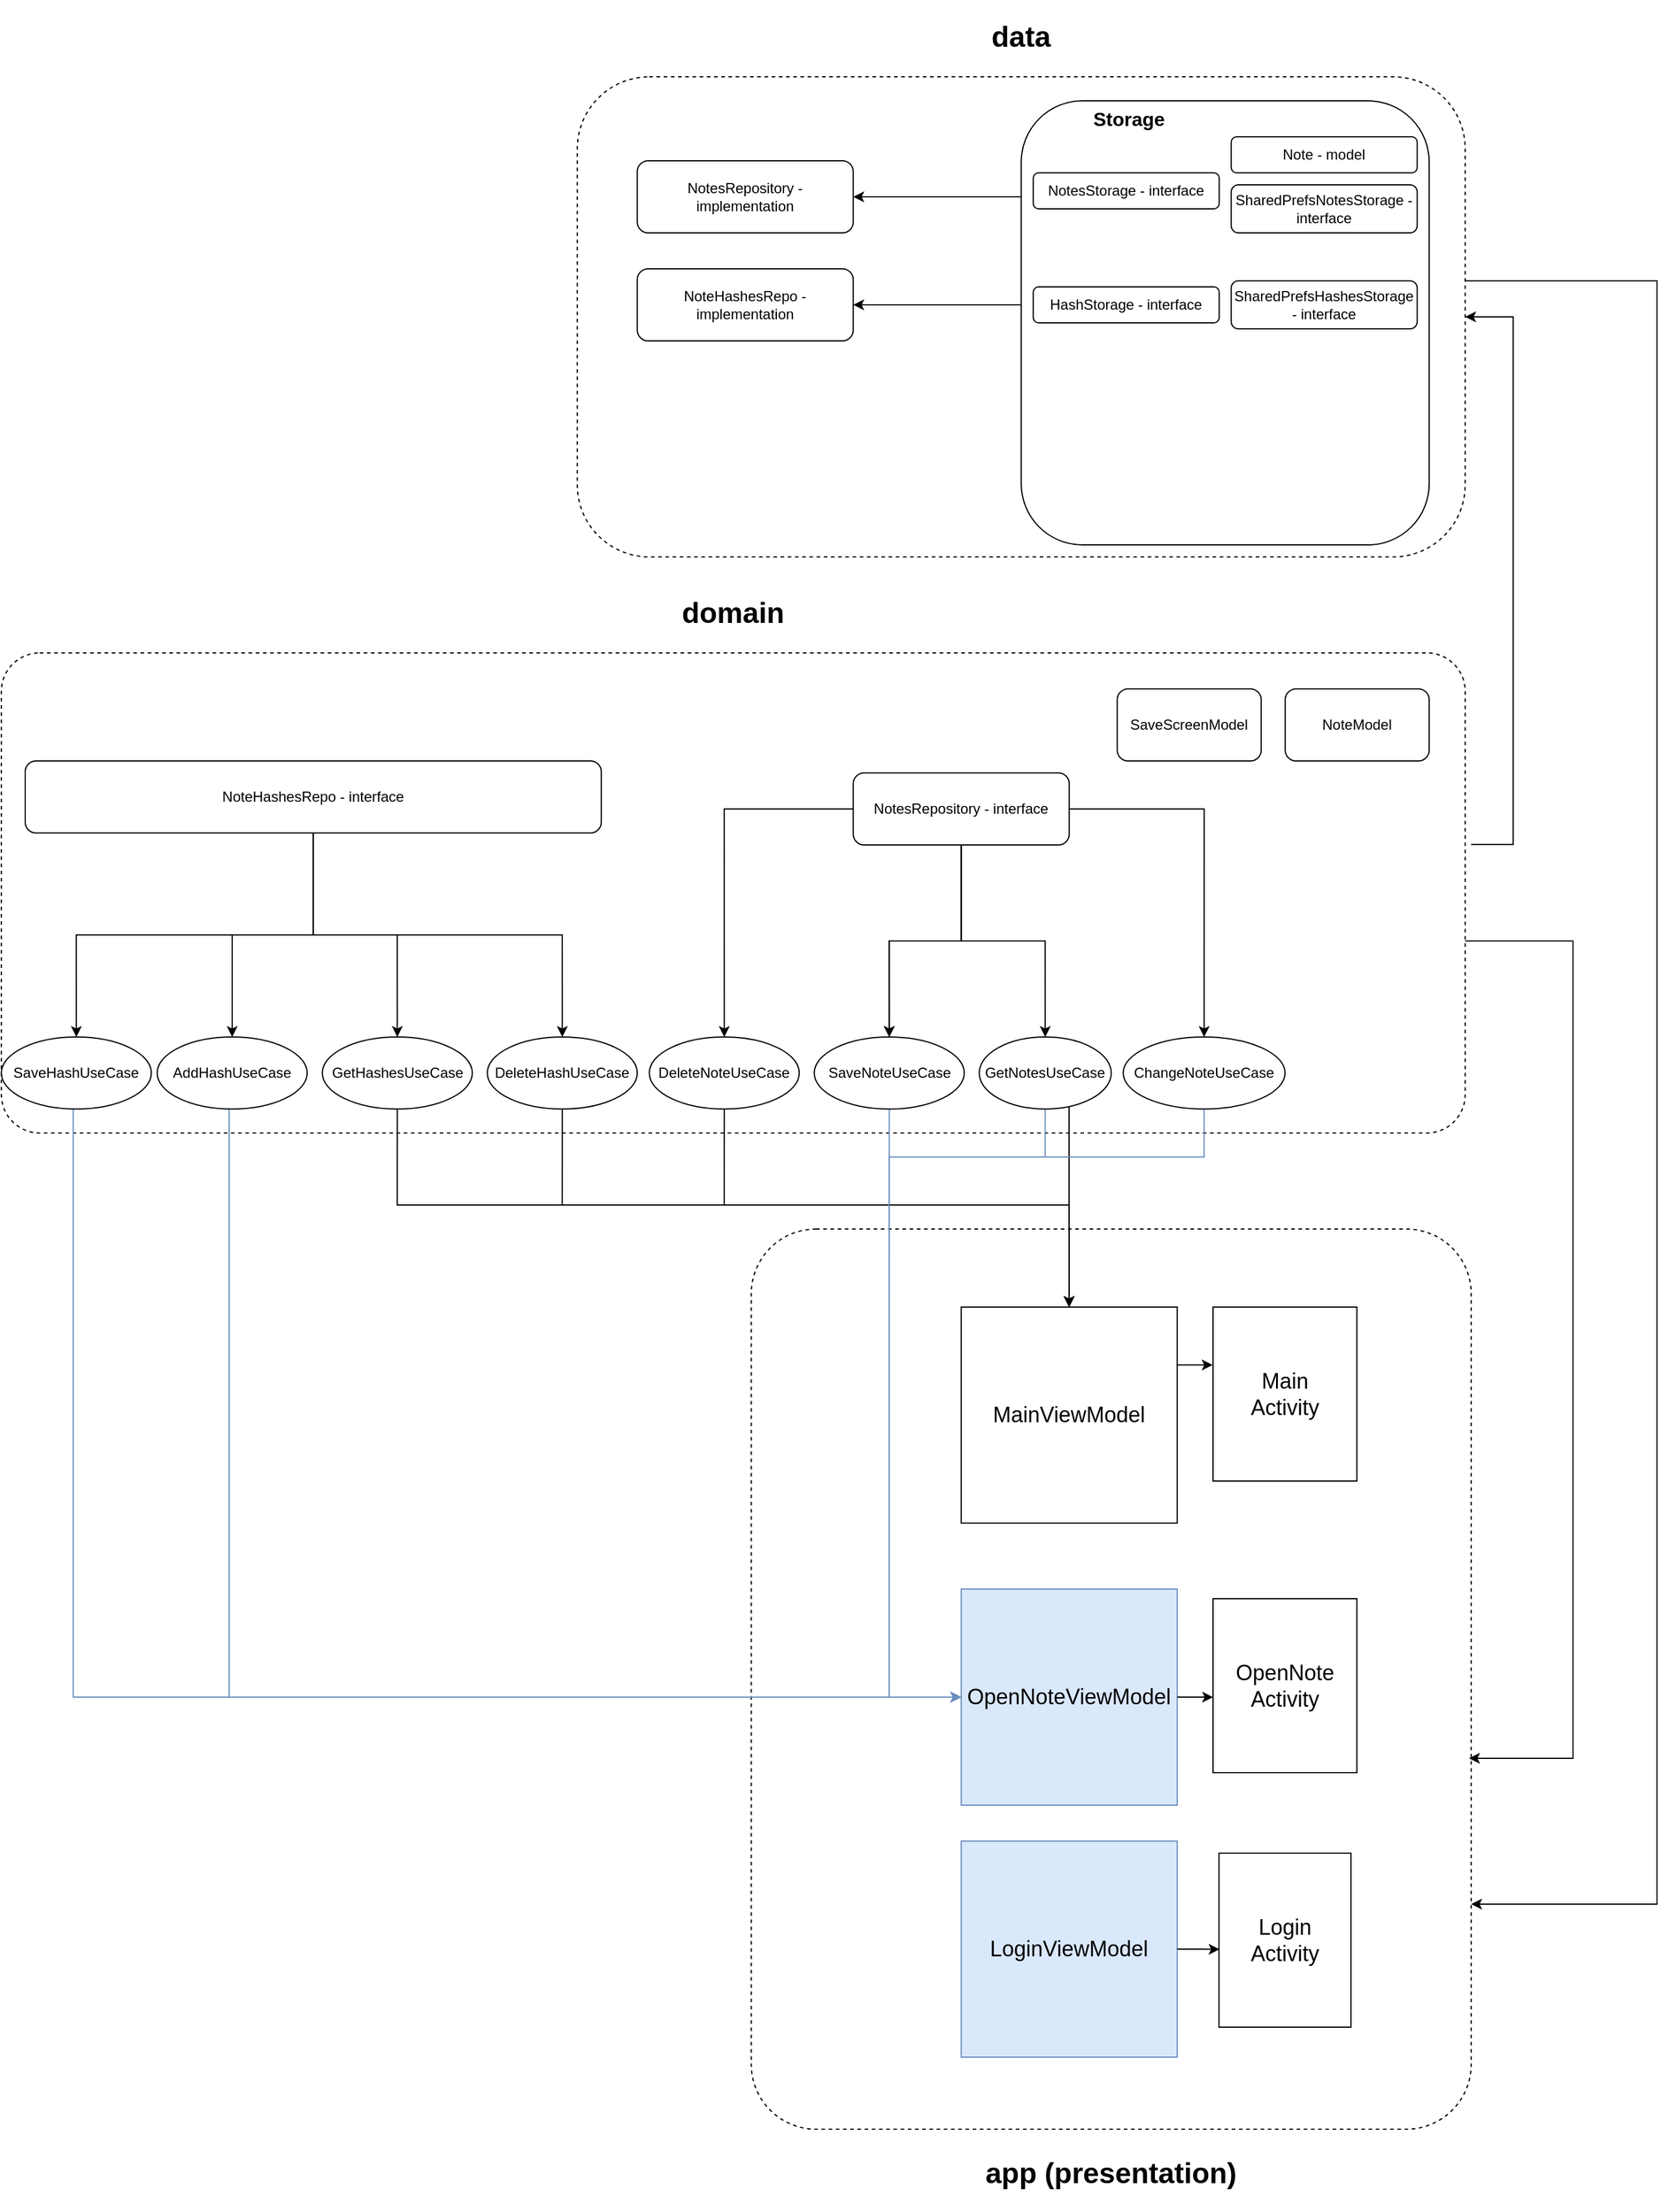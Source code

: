 <mxfile version="24.6.4" type="device">
  <diagram name="Page-1" id="bWyQzHT7sADIjTcHKPr8">
    <mxGraphModel dx="2643" dy="2205" grid="1" gridSize="10" guides="1" tooltips="1" connect="1" arrows="1" fold="1" page="1" pageScale="1" pageWidth="850" pageHeight="1100" math="0" shadow="0">
      <root>
        <mxCell id="0" />
        <mxCell id="1" parent="0" />
        <mxCell id="whq08JJ1iCR2-VEgyyAB-30" style="edgeStyle=orthogonalEdgeStyle;rounded=0;orthogonalLoop=1;jettySize=auto;html=1;entryX=1;entryY=0.5;entryDx=0;entryDy=0;exitX=1.004;exitY=0.399;exitDx=0;exitDy=0;exitPerimeter=0;" parent="1" source="whq08JJ1iCR2-VEgyyAB-1" target="whq08JJ1iCR2-VEgyyAB-4" edge="1">
          <mxGeometry relative="1" as="geometry">
            <mxPoint x="630.14" y="-606.842" as="targetPoint" />
            <Array as="points">
              <mxPoint x="630.14" y="-150" />
              <mxPoint x="630.14" y="-590" />
            </Array>
          </mxGeometry>
        </mxCell>
        <mxCell id="whq08JJ1iCR2-VEgyyAB-1" value="&lt;h1&gt;domain&lt;/h1&gt;" style="rounded=1;whiteSpace=wrap;html=1;arcSize=8;glass=0;shadow=0;dashed=1;verticalAlign=bottom;labelPosition=center;verticalLabelPosition=top;align=center;" parent="1" vertex="1">
          <mxGeometry x="-629.86" y="-310" width="1220" height="400" as="geometry" />
        </mxCell>
        <mxCell id="whq08JJ1iCR2-VEgyyAB-2" value="&lt;h1&gt;&lt;br&gt;&lt;/h1&gt;" style="text;html=1;align=center;verticalAlign=middle;whiteSpace=wrap;rounded=0;" parent="1" vertex="1">
          <mxGeometry x="-237.36" y="-300" width="60" height="30" as="geometry" />
        </mxCell>
        <mxCell id="whq08JJ1iCR2-VEgyyAB-3" value="&lt;h1&gt;app (presentation)&lt;/h1&gt;" style="rounded=1;whiteSpace=wrap;html=1;dashed=1;labelPosition=center;verticalLabelPosition=bottom;align=center;verticalAlign=top;arcSize=9;" parent="1" vertex="1">
          <mxGeometry x="-4.86" y="170" width="600" height="750" as="geometry" />
        </mxCell>
        <mxCell id="guHGlAooCnCdzS0gRjWN-18" style="edgeStyle=orthogonalEdgeStyle;rounded=0;orthogonalLoop=1;jettySize=auto;html=1;entryX=1;entryY=0.75;entryDx=0;entryDy=0;" edge="1" parent="1" source="whq08JJ1iCR2-VEgyyAB-4" target="whq08JJ1iCR2-VEgyyAB-3">
          <mxGeometry relative="1" as="geometry">
            <Array as="points">
              <mxPoint x="750" y="-620" />
              <mxPoint x="750" y="733" />
            </Array>
          </mxGeometry>
        </mxCell>
        <mxCell id="whq08JJ1iCR2-VEgyyAB-4" value="&lt;h1&gt;data&lt;/h1&gt;" style="rounded=1;whiteSpace=wrap;html=1;dashed=1;verticalAlign=bottom;labelPosition=center;verticalLabelPosition=top;align=center;" parent="1" vertex="1">
          <mxGeometry x="-149.86" y="-790" width="740" height="400" as="geometry" />
        </mxCell>
        <mxCell id="whq08JJ1iCR2-VEgyyAB-5" value="&lt;h1&gt;&lt;br&gt;&lt;/h1&gt;" style="text;html=1;align=center;verticalAlign=middle;whiteSpace=wrap;rounded=0;" parent="1" vertex="1">
          <mxGeometry x="12.64" y="500" width="195" height="65" as="geometry" />
        </mxCell>
        <mxCell id="whq08JJ1iCR2-VEgyyAB-6" value="&lt;h1&gt;&lt;br&gt;&lt;/h1&gt;" style="text;html=1;align=center;verticalAlign=middle;whiteSpace=wrap;rounded=0;" parent="1" vertex="1">
          <mxGeometry x="-97.36" y="-780" width="60" height="30" as="geometry" />
        </mxCell>
        <mxCell id="whq08JJ1iCR2-VEgyyAB-7" value="MainViewModel" style="whiteSpace=wrap;html=1;aspect=fixed;fontSize=18;" parent="1" vertex="1">
          <mxGeometry x="170.14" y="235" width="180" height="180" as="geometry" />
        </mxCell>
        <mxCell id="whq08JJ1iCR2-VEgyyAB-10" value="&lt;div&gt;Main&lt;/div&gt;Activity" style="rounded=0;whiteSpace=wrap;html=1;fontSize=18;" parent="1" vertex="1">
          <mxGeometry x="380" y="235" width="119.86" height="145" as="geometry" />
        </mxCell>
        <mxCell id="whq08JJ1iCR2-VEgyyAB-11" style="edgeStyle=orthogonalEdgeStyle;rounded=0;orthogonalLoop=1;jettySize=auto;html=1;entryX=-0.003;entryY=0.333;entryDx=0;entryDy=0;entryPerimeter=0;" parent="1" source="whq08JJ1iCR2-VEgyyAB-7" target="whq08JJ1iCR2-VEgyyAB-10" edge="1">
          <mxGeometry relative="1" as="geometry">
            <Array as="points">
              <mxPoint x="370" y="283" />
            </Array>
          </mxGeometry>
        </mxCell>
        <mxCell id="guHGlAooCnCdzS0gRjWN-5" style="edgeStyle=orthogonalEdgeStyle;rounded=0;orthogonalLoop=1;jettySize=auto;html=1;" edge="1" parent="1" source="whq08JJ1iCR2-VEgyyAB-12" target="whq08JJ1iCR2-VEgyyAB-7">
          <mxGeometry relative="1" as="geometry">
            <Array as="points">
              <mxPoint x="260" y="110" />
              <mxPoint x="260" y="110" />
            </Array>
          </mxGeometry>
        </mxCell>
        <mxCell id="guHGlAooCnCdzS0gRjWN-19" style="edgeStyle=orthogonalEdgeStyle;rounded=0;orthogonalLoop=1;jettySize=auto;html=1;entryX=0;entryY=0.5;entryDx=0;entryDy=0;fillColor=#dae8fc;strokeColor=#6c8ebf;" edge="1" parent="1" source="whq08JJ1iCR2-VEgyyAB-12" target="guHGlAooCnCdzS0gRjWN-1">
          <mxGeometry relative="1" as="geometry">
            <Array as="points">
              <mxPoint x="240" y="110" />
              <mxPoint x="110" y="110" />
              <mxPoint x="110" y="560" />
            </Array>
          </mxGeometry>
        </mxCell>
        <mxCell id="whq08JJ1iCR2-VEgyyAB-12" value="GetNotesUseCase" style="ellipse;whiteSpace=wrap;html=1;" parent="1" vertex="1">
          <mxGeometry x="185.14" y="10" width="110" height="60" as="geometry" />
        </mxCell>
        <mxCell id="guHGlAooCnCdzS0gRjWN-3" style="edgeStyle=orthogonalEdgeStyle;rounded=0;orthogonalLoop=1;jettySize=auto;html=1;entryX=0;entryY=0.5;entryDx=0;entryDy=0;fillColor=#dae8fc;strokeColor=#6c8ebf;" edge="1" parent="1" source="whq08JJ1iCR2-VEgyyAB-13" target="guHGlAooCnCdzS0gRjWN-1">
          <mxGeometry relative="1" as="geometry">
            <Array as="points">
              <mxPoint x="110" y="560" />
            </Array>
          </mxGeometry>
        </mxCell>
        <mxCell id="whq08JJ1iCR2-VEgyyAB-13" value="SaveNoteUseCase" style="ellipse;whiteSpace=wrap;html=1;" parent="1" vertex="1">
          <mxGeometry x="47.64" y="10" width="125" height="60" as="geometry" />
        </mxCell>
        <mxCell id="whq08JJ1iCR2-VEgyyAB-16" style="edgeStyle=orthogonalEdgeStyle;rounded=0;orthogonalLoop=1;jettySize=auto;html=1;" parent="1" source="whq08JJ1iCR2-VEgyyAB-14" target="whq08JJ1iCR2-VEgyyAB-12" edge="1">
          <mxGeometry relative="1" as="geometry" />
        </mxCell>
        <mxCell id="whq08JJ1iCR2-VEgyyAB-17" style="edgeStyle=orthogonalEdgeStyle;rounded=0;orthogonalLoop=1;jettySize=auto;html=1;" parent="1" source="whq08JJ1iCR2-VEgyyAB-14" target="whq08JJ1iCR2-VEgyyAB-13" edge="1">
          <mxGeometry relative="1" as="geometry" />
        </mxCell>
        <mxCell id="wWPIFbEWPIT9Vw7m9ldX-19" value="" style="edgeStyle=orthogonalEdgeStyle;rounded=0;orthogonalLoop=1;jettySize=auto;html=1;" parent="1" source="whq08JJ1iCR2-VEgyyAB-14" target="whq08JJ1iCR2-VEgyyAB-13" edge="1">
          <mxGeometry relative="1" as="geometry" />
        </mxCell>
        <mxCell id="wphlWhMiPV-wiGUeDlHB-4" style="edgeStyle=orthogonalEdgeStyle;rounded=0;orthogonalLoop=1;jettySize=auto;html=1;" parent="1" source="whq08JJ1iCR2-VEgyyAB-14" target="wphlWhMiPV-wiGUeDlHB-2" edge="1">
          <mxGeometry relative="1" as="geometry" />
        </mxCell>
        <mxCell id="guHGlAooCnCdzS0gRjWN-21" style="edgeStyle=orthogonalEdgeStyle;rounded=0;orthogonalLoop=1;jettySize=auto;html=1;entryX=0.5;entryY=0;entryDx=0;entryDy=0;" edge="1" parent="1" source="whq08JJ1iCR2-VEgyyAB-14" target="guHGlAooCnCdzS0gRjWN-20">
          <mxGeometry relative="1" as="geometry" />
        </mxCell>
        <mxCell id="whq08JJ1iCR2-VEgyyAB-14" value="NotesRepository - interface" style="rounded=1;whiteSpace=wrap;html=1;" parent="1" vertex="1">
          <mxGeometry x="80.14" y="-210" width="180" height="60" as="geometry" />
        </mxCell>
        <mxCell id="whq08JJ1iCR2-VEgyyAB-15" value="NotesRepository - implementation" style="rounded=1;whiteSpace=wrap;html=1;" parent="1" vertex="1">
          <mxGeometry x="-99.86" y="-720" width="180" height="60" as="geometry" />
        </mxCell>
        <mxCell id="whq08JJ1iCR2-VEgyyAB-18" value="NoteModel" style="rounded=1;whiteSpace=wrap;html=1;" parent="1" vertex="1">
          <mxGeometry x="440.14" y="-280" width="120" height="60" as="geometry" />
        </mxCell>
        <mxCell id="whq08JJ1iCR2-VEgyyAB-25" style="edgeStyle=orthogonalEdgeStyle;rounded=0;orthogonalLoop=1;jettySize=auto;html=1;entryX=0.997;entryY=0.588;entryDx=0;entryDy=0;entryPerimeter=0;" parent="1" source="whq08JJ1iCR2-VEgyyAB-1" target="whq08JJ1iCR2-VEgyyAB-3" edge="1">
          <mxGeometry relative="1" as="geometry">
            <Array as="points">
              <mxPoint x="680" y="-70" />
              <mxPoint x="680" y="611" />
            </Array>
          </mxGeometry>
        </mxCell>
        <mxCell id="whq08JJ1iCR2-VEgyyAB-26" value="SaveScreenModel" style="rounded=1;whiteSpace=wrap;html=1;" parent="1" vertex="1">
          <mxGeometry x="300.14" y="-280" width="120" height="60" as="geometry" />
        </mxCell>
        <mxCell id="whq08JJ1iCR2-VEgyyAB-33" style="edgeStyle=orthogonalEdgeStyle;rounded=0;orthogonalLoop=1;jettySize=auto;html=1;" parent="1" source="whq08JJ1iCR2-VEgyyAB-31" target="whq08JJ1iCR2-VEgyyAB-15" edge="1">
          <mxGeometry relative="1" as="geometry">
            <Array as="points">
              <mxPoint x="160.14" y="-690" />
              <mxPoint x="160.14" y="-690" />
            </Array>
          </mxGeometry>
        </mxCell>
        <mxCell id="wWPIFbEWPIT9Vw7m9ldX-11" style="edgeStyle=orthogonalEdgeStyle;rounded=0;orthogonalLoop=1;jettySize=auto;html=1;entryX=1;entryY=0.5;entryDx=0;entryDy=0;" parent="1" source="whq08JJ1iCR2-VEgyyAB-31" target="wWPIFbEWPIT9Vw7m9ldX-9" edge="1">
          <mxGeometry relative="1" as="geometry">
            <Array as="points">
              <mxPoint x="190.14" y="-600" />
              <mxPoint x="190.14" y="-600" />
            </Array>
          </mxGeometry>
        </mxCell>
        <mxCell id="whq08JJ1iCR2-VEgyyAB-31" value="" style="rounded=1;whiteSpace=wrap;html=1;" parent="1" vertex="1">
          <mxGeometry x="220.14" y="-770" width="340" height="370" as="geometry" />
        </mxCell>
        <mxCell id="whq08JJ1iCR2-VEgyyAB-32" value="&lt;font style=&quot;font-size: 16px;&quot;&gt;&lt;b&gt;Storage&lt;/b&gt;&lt;/font&gt;" style="text;html=1;align=center;verticalAlign=middle;whiteSpace=wrap;rounded=0;" parent="1" vertex="1">
          <mxGeometry x="280.14" y="-770" width="60" height="30" as="geometry" />
        </mxCell>
        <mxCell id="whq08JJ1iCR2-VEgyyAB-34" value="Note - model" style="rounded=1;whiteSpace=wrap;html=1;" parent="1" vertex="1">
          <mxGeometry x="395.14" y="-740" width="155" height="30" as="geometry" />
        </mxCell>
        <mxCell id="whq08JJ1iCR2-VEgyyAB-35" value="NotesStorage - interface" style="rounded=1;whiteSpace=wrap;html=1;" parent="1" vertex="1">
          <mxGeometry x="230.14" y="-710" width="155" height="30" as="geometry" />
        </mxCell>
        <mxCell id="whq08JJ1iCR2-VEgyyAB-36" value="SharedPrefsNotesStorage - interface" style="rounded=1;whiteSpace=wrap;html=1;" parent="1" vertex="1">
          <mxGeometry x="395.14" y="-700" width="155" height="40" as="geometry" />
        </mxCell>
        <mxCell id="guHGlAooCnCdzS0gRjWN-12" style="edgeStyle=orthogonalEdgeStyle;rounded=0;orthogonalLoop=1;jettySize=auto;html=1;" edge="1" parent="1" source="wWPIFbEWPIT9Vw7m9ldX-1" target="guHGlAooCnCdzS0gRjWN-11">
          <mxGeometry relative="1" as="geometry" />
        </mxCell>
        <mxCell id="guHGlAooCnCdzS0gRjWN-13" style="edgeStyle=orthogonalEdgeStyle;rounded=0;orthogonalLoop=1;jettySize=auto;html=1;" edge="1" parent="1" source="wWPIFbEWPIT9Vw7m9ldX-1" target="wphlWhMiPV-wiGUeDlHB-9">
          <mxGeometry relative="1" as="geometry" />
        </mxCell>
        <mxCell id="guHGlAooCnCdzS0gRjWN-14" style="edgeStyle=orthogonalEdgeStyle;rounded=0;orthogonalLoop=1;jettySize=auto;html=1;" edge="1" parent="1" source="wWPIFbEWPIT9Vw7m9ldX-1" target="wWPIFbEWPIT9Vw7m9ldX-2">
          <mxGeometry relative="1" as="geometry" />
        </mxCell>
        <mxCell id="guHGlAooCnCdzS0gRjWN-15" style="edgeStyle=orthogonalEdgeStyle;rounded=0;orthogonalLoop=1;jettySize=auto;html=1;" edge="1" parent="1" source="wWPIFbEWPIT9Vw7m9ldX-1" target="wWPIFbEWPIT9Vw7m9ldX-16">
          <mxGeometry relative="1" as="geometry" />
        </mxCell>
        <mxCell id="wWPIFbEWPIT9Vw7m9ldX-1" value="NoteHashesRepo - interface" style="rounded=1;whiteSpace=wrap;html=1;" parent="1" vertex="1">
          <mxGeometry x="-610" y="-220" width="480.14" height="60" as="geometry" />
        </mxCell>
        <mxCell id="guHGlAooCnCdzS0gRjWN-8" style="edgeStyle=orthogonalEdgeStyle;rounded=0;orthogonalLoop=1;jettySize=auto;html=1;" edge="1" parent="1" source="wWPIFbEWPIT9Vw7m9ldX-2" target="whq08JJ1iCR2-VEgyyAB-7">
          <mxGeometry relative="1" as="geometry">
            <Array as="points">
              <mxPoint x="-300" y="150" />
              <mxPoint x="260" y="150" />
            </Array>
          </mxGeometry>
        </mxCell>
        <mxCell id="wWPIFbEWPIT9Vw7m9ldX-2" value="GetHashesUseCase" style="ellipse;whiteSpace=wrap;html=1;" parent="1" vertex="1">
          <mxGeometry x="-362.36" y="10" width="125" height="60" as="geometry" />
        </mxCell>
        <mxCell id="wWPIFbEWPIT9Vw7m9ldX-9" value="NoteHashesRepo - implementation" style="rounded=1;whiteSpace=wrap;html=1;" parent="1" vertex="1">
          <mxGeometry x="-99.86" y="-630" width="180" height="60" as="geometry" />
        </mxCell>
        <mxCell id="wWPIFbEWPIT9Vw7m9ldX-10" value="HashStorage - interface" style="rounded=1;whiteSpace=wrap;html=1;" parent="1" vertex="1">
          <mxGeometry x="230.14" y="-615" width="155" height="30" as="geometry" />
        </mxCell>
        <mxCell id="wWPIFbEWPIT9Vw7m9ldX-12" value="SharedPrefsHashesStorage - interface" style="rounded=1;whiteSpace=wrap;html=1;" parent="1" vertex="1">
          <mxGeometry x="395.14" y="-620" width="155" height="40" as="geometry" />
        </mxCell>
        <mxCell id="guHGlAooCnCdzS0gRjWN-7" style="edgeStyle=orthogonalEdgeStyle;rounded=0;orthogonalLoop=1;jettySize=auto;html=1;entryX=0.5;entryY=0;entryDx=0;entryDy=0;" edge="1" parent="1" source="wWPIFbEWPIT9Vw7m9ldX-16" target="whq08JJ1iCR2-VEgyyAB-7">
          <mxGeometry relative="1" as="geometry">
            <Array as="points">
              <mxPoint x="-162" y="150" />
              <mxPoint x="260" y="150" />
            </Array>
          </mxGeometry>
        </mxCell>
        <mxCell id="wWPIFbEWPIT9Vw7m9ldX-16" value="DeleteHashUseCase" style="ellipse;whiteSpace=wrap;html=1;" parent="1" vertex="1">
          <mxGeometry x="-224.86" y="10" width="125" height="60" as="geometry" />
        </mxCell>
        <mxCell id="guHGlAooCnCdzS0gRjWN-6" style="edgeStyle=orthogonalEdgeStyle;rounded=0;orthogonalLoop=1;jettySize=auto;html=1;" edge="1" parent="1" source="wphlWhMiPV-wiGUeDlHB-2" target="whq08JJ1iCR2-VEgyyAB-7">
          <mxGeometry relative="1" as="geometry">
            <Array as="points">
              <mxPoint x="-27" y="150" />
              <mxPoint x="260" y="150" />
            </Array>
          </mxGeometry>
        </mxCell>
        <mxCell id="wphlWhMiPV-wiGUeDlHB-2" value="Dele&lt;span style=&quot;background-color: initial;&quot;&gt;teNoteUseCase&lt;/span&gt;" style="ellipse;whiteSpace=wrap;html=1;" parent="1" vertex="1">
          <mxGeometry x="-89.86" y="10" width="125" height="60" as="geometry" />
        </mxCell>
        <mxCell id="guHGlAooCnCdzS0gRjWN-9" style="edgeStyle=orthogonalEdgeStyle;rounded=0;orthogonalLoop=1;jettySize=auto;html=1;entryX=0;entryY=0.5;entryDx=0;entryDy=0;fillColor=#dae8fc;strokeColor=#6c8ebf;" edge="1" parent="1" source="wphlWhMiPV-wiGUeDlHB-9" target="guHGlAooCnCdzS0gRjWN-1">
          <mxGeometry relative="1" as="geometry">
            <Array as="points">
              <mxPoint x="-570" y="560" />
            </Array>
          </mxGeometry>
        </mxCell>
        <mxCell id="wphlWhMiPV-wiGUeDlHB-9" value="SaveHashUseCase" style="ellipse;whiteSpace=wrap;html=1;" parent="1" vertex="1">
          <mxGeometry x="-629.86" y="10" width="125" height="60" as="geometry" />
        </mxCell>
        <mxCell id="guHGlAooCnCdzS0gRjWN-1" value="OpenNoteViewModel" style="whiteSpace=wrap;html=1;aspect=fixed;fontSize=18;fillColor=#dae8fc;strokeColor=#6c8ebf;" vertex="1" parent="1">
          <mxGeometry x="170.14" y="470" width="180" height="180" as="geometry" />
        </mxCell>
        <mxCell id="guHGlAooCnCdzS0gRjWN-2" value="OpenNote&lt;div&gt;&lt;/div&gt;&lt;div&gt;Activity&lt;/div&gt;" style="rounded=0;whiteSpace=wrap;html=1;fontSize=18;" vertex="1" parent="1">
          <mxGeometry x="380" y="478" width="119.86" height="145" as="geometry" />
        </mxCell>
        <mxCell id="guHGlAooCnCdzS0gRjWN-10" style="edgeStyle=orthogonalEdgeStyle;rounded=0;orthogonalLoop=1;jettySize=auto;html=1;entryX=0;entryY=0.566;entryDx=0;entryDy=0;entryPerimeter=0;" edge="1" parent="1" source="guHGlAooCnCdzS0gRjWN-1" target="guHGlAooCnCdzS0gRjWN-2">
          <mxGeometry relative="1" as="geometry" />
        </mxCell>
        <mxCell id="guHGlAooCnCdzS0gRjWN-16" style="edgeStyle=orthogonalEdgeStyle;rounded=0;orthogonalLoop=1;jettySize=auto;html=1;entryX=0;entryY=0.5;entryDx=0;entryDy=0;fillColor=#dae8fc;strokeColor=#6c8ebf;" edge="1" parent="1" source="guHGlAooCnCdzS0gRjWN-11" target="guHGlAooCnCdzS0gRjWN-1">
          <mxGeometry relative="1" as="geometry">
            <Array as="points">
              <mxPoint x="-440" y="560" />
            </Array>
          </mxGeometry>
        </mxCell>
        <mxCell id="guHGlAooCnCdzS0gRjWN-11" value="AddHashUseCase" style="ellipse;whiteSpace=wrap;html=1;" vertex="1" parent="1">
          <mxGeometry x="-500" y="10" width="125" height="60" as="geometry" />
        </mxCell>
        <mxCell id="guHGlAooCnCdzS0gRjWN-22" style="edgeStyle=orthogonalEdgeStyle;rounded=0;orthogonalLoop=1;jettySize=auto;html=1;entryX=0;entryY=0.5;entryDx=0;entryDy=0;fillColor=#dae8fc;strokeColor=#6c8ebf;" edge="1" parent="1" source="guHGlAooCnCdzS0gRjWN-20" target="guHGlAooCnCdzS0gRjWN-1">
          <mxGeometry relative="1" as="geometry">
            <Array as="points">
              <mxPoint x="373" y="110" />
              <mxPoint x="110" y="110" />
              <mxPoint x="110" y="560" />
            </Array>
          </mxGeometry>
        </mxCell>
        <mxCell id="guHGlAooCnCdzS0gRjWN-20" value="ChangeNoteUseCase" style="ellipse;whiteSpace=wrap;html=1;" vertex="1" parent="1">
          <mxGeometry x="305.14" y="10" width="134.86" height="60" as="geometry" />
        </mxCell>
        <mxCell id="guHGlAooCnCdzS0gRjWN-23" value="LoginViewModel" style="whiteSpace=wrap;html=1;aspect=fixed;fontSize=18;fillColor=#dae8fc;strokeColor=#6c8ebf;" vertex="1" parent="1">
          <mxGeometry x="170.14" y="680" width="180" height="180" as="geometry" />
        </mxCell>
        <mxCell id="guHGlAooCnCdzS0gRjWN-24" value="Login&lt;div&gt;Activity&lt;/div&gt;" style="rounded=0;whiteSpace=wrap;html=1;fontSize=18;" vertex="1" parent="1">
          <mxGeometry x="384.93" y="690" width="110" height="145" as="geometry" />
        </mxCell>
        <mxCell id="guHGlAooCnCdzS0gRjWN-26" style="edgeStyle=orthogonalEdgeStyle;rounded=0;orthogonalLoop=1;jettySize=auto;html=1;entryX=0.004;entryY=0.553;entryDx=0;entryDy=0;entryPerimeter=0;" edge="1" parent="1" source="guHGlAooCnCdzS0gRjWN-23" target="guHGlAooCnCdzS0gRjWN-24">
          <mxGeometry relative="1" as="geometry" />
        </mxCell>
      </root>
    </mxGraphModel>
  </diagram>
</mxfile>
